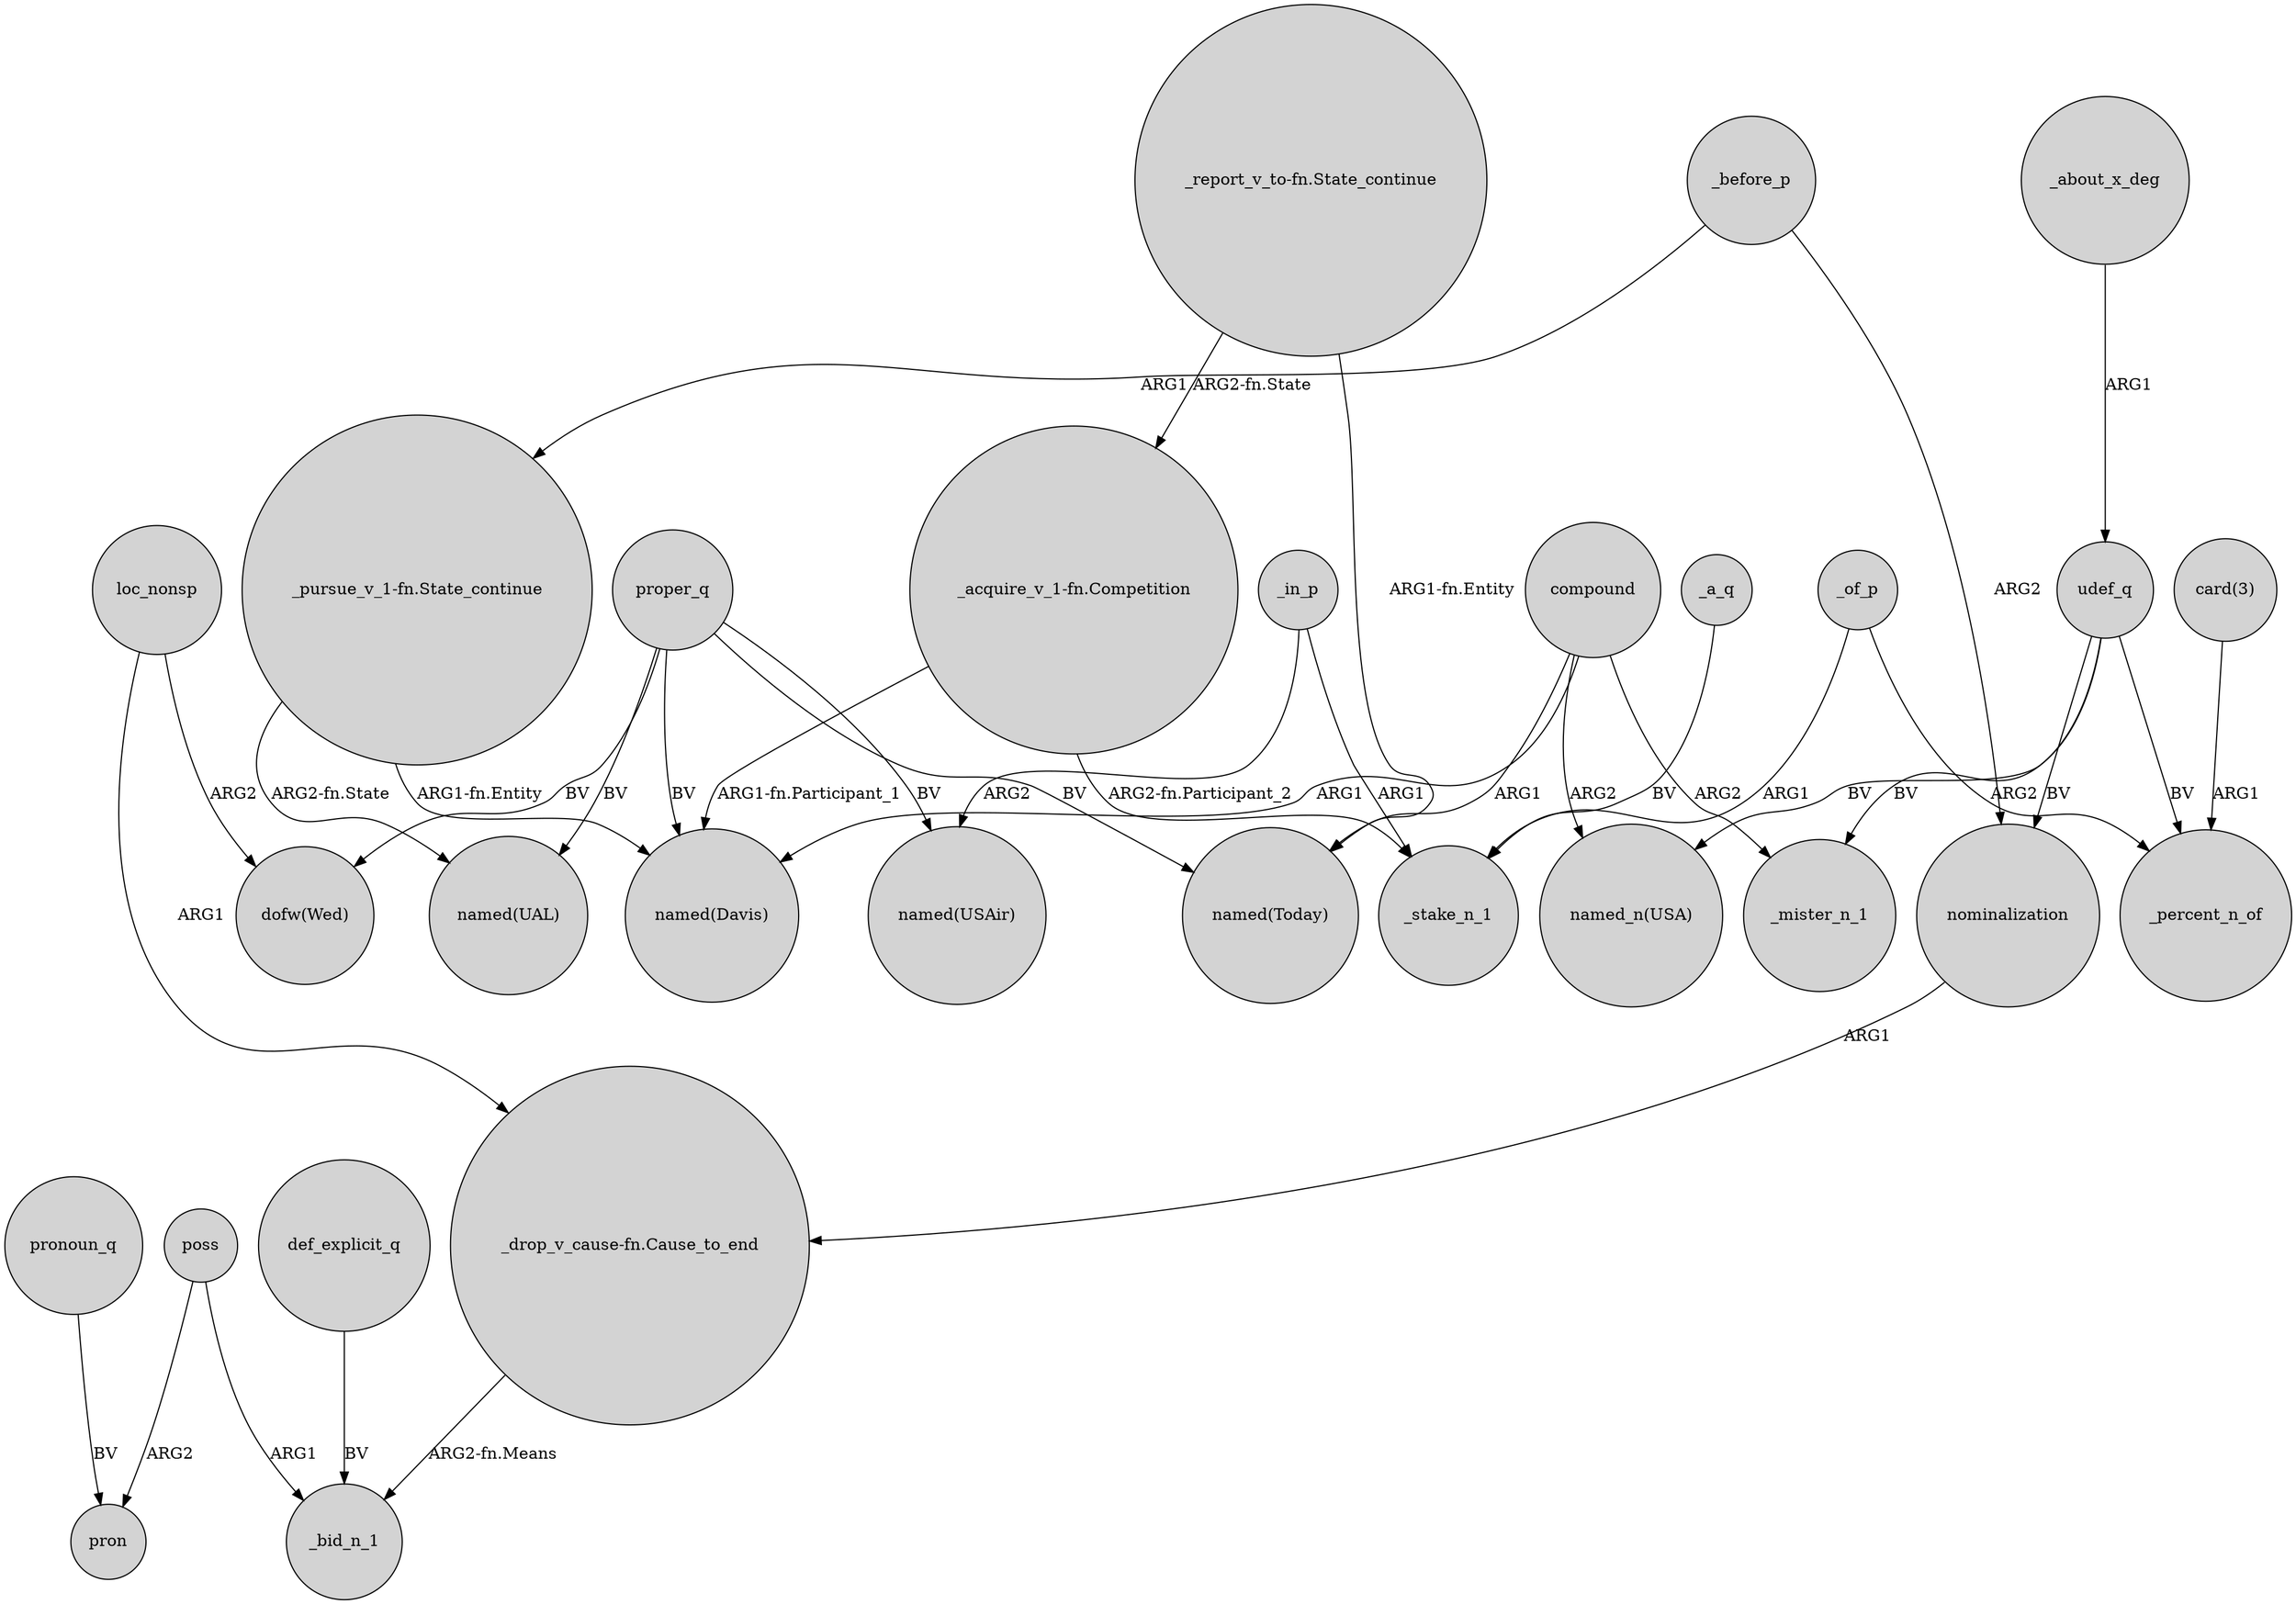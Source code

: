 digraph {
	node [shape=circle style=filled]
	compound -> _mister_n_1 [label=ARG2]
	loc_nonsp -> "dofw(Wed)" [label=ARG2]
	"_report_v_to-fn.State_continue" -> "named(Today)" [label="ARG1-fn.Entity"]
	poss -> _bid_n_1 [label=ARG1]
	_before_p -> nominalization [label=ARG2]
	udef_q -> "named_n(USA)" [label=BV]
	"_report_v_to-fn.State_continue" -> "_acquire_v_1-fn.Competition" [label="ARG2-fn.State"]
	proper_q -> "named(Davis)" [label=BV]
	udef_q -> nominalization [label=BV]
	"card(3)" -> _percent_n_of [label=ARG1]
	udef_q -> _mister_n_1 [label=BV]
	_in_p -> "named(USAir)" [label=ARG2]
	_about_x_deg -> udef_q [label=ARG1]
	proper_q -> "named(UAL)" [label=BV]
	_of_p -> _stake_n_1 [label=ARG1]
	compound -> "named(Today)" [label=ARG1]
	pronoun_q -> pron [label=BV]
	def_explicit_q -> _bid_n_1 [label=BV]
	poss -> pron [label=ARG2]
	"_pursue_v_1-fn.State_continue" -> "named(UAL)" [label="ARG2-fn.State"]
	udef_q -> _percent_n_of [label=BV]
	proper_q -> "named(Today)" [label=BV]
	compound -> "named_n(USA)" [label=ARG2]
	nominalization -> "_drop_v_cause-fn.Cause_to_end" [label=ARG1]
	compound -> "named(Davis)" [label=ARG1]
	proper_q -> "dofw(Wed)" [label=BV]
	"_acquire_v_1-fn.Competition" -> "named(Davis)" [label="ARG1-fn.Participant_1"]
	"_drop_v_cause-fn.Cause_to_end" -> _bid_n_1 [label="ARG2-fn.Means"]
	"_pursue_v_1-fn.State_continue" -> "named(Davis)" [label="ARG1-fn.Entity"]
	proper_q -> "named(USAir)" [label=BV]
	_in_p -> _stake_n_1 [label=ARG1]
	"_acquire_v_1-fn.Competition" -> _stake_n_1 [label="ARG2-fn.Participant_2"]
	_a_q -> _stake_n_1 [label=BV]
	_of_p -> _percent_n_of [label=ARG2]
	_before_p -> "_pursue_v_1-fn.State_continue" [label=ARG1]
	loc_nonsp -> "_drop_v_cause-fn.Cause_to_end" [label=ARG1]
}

